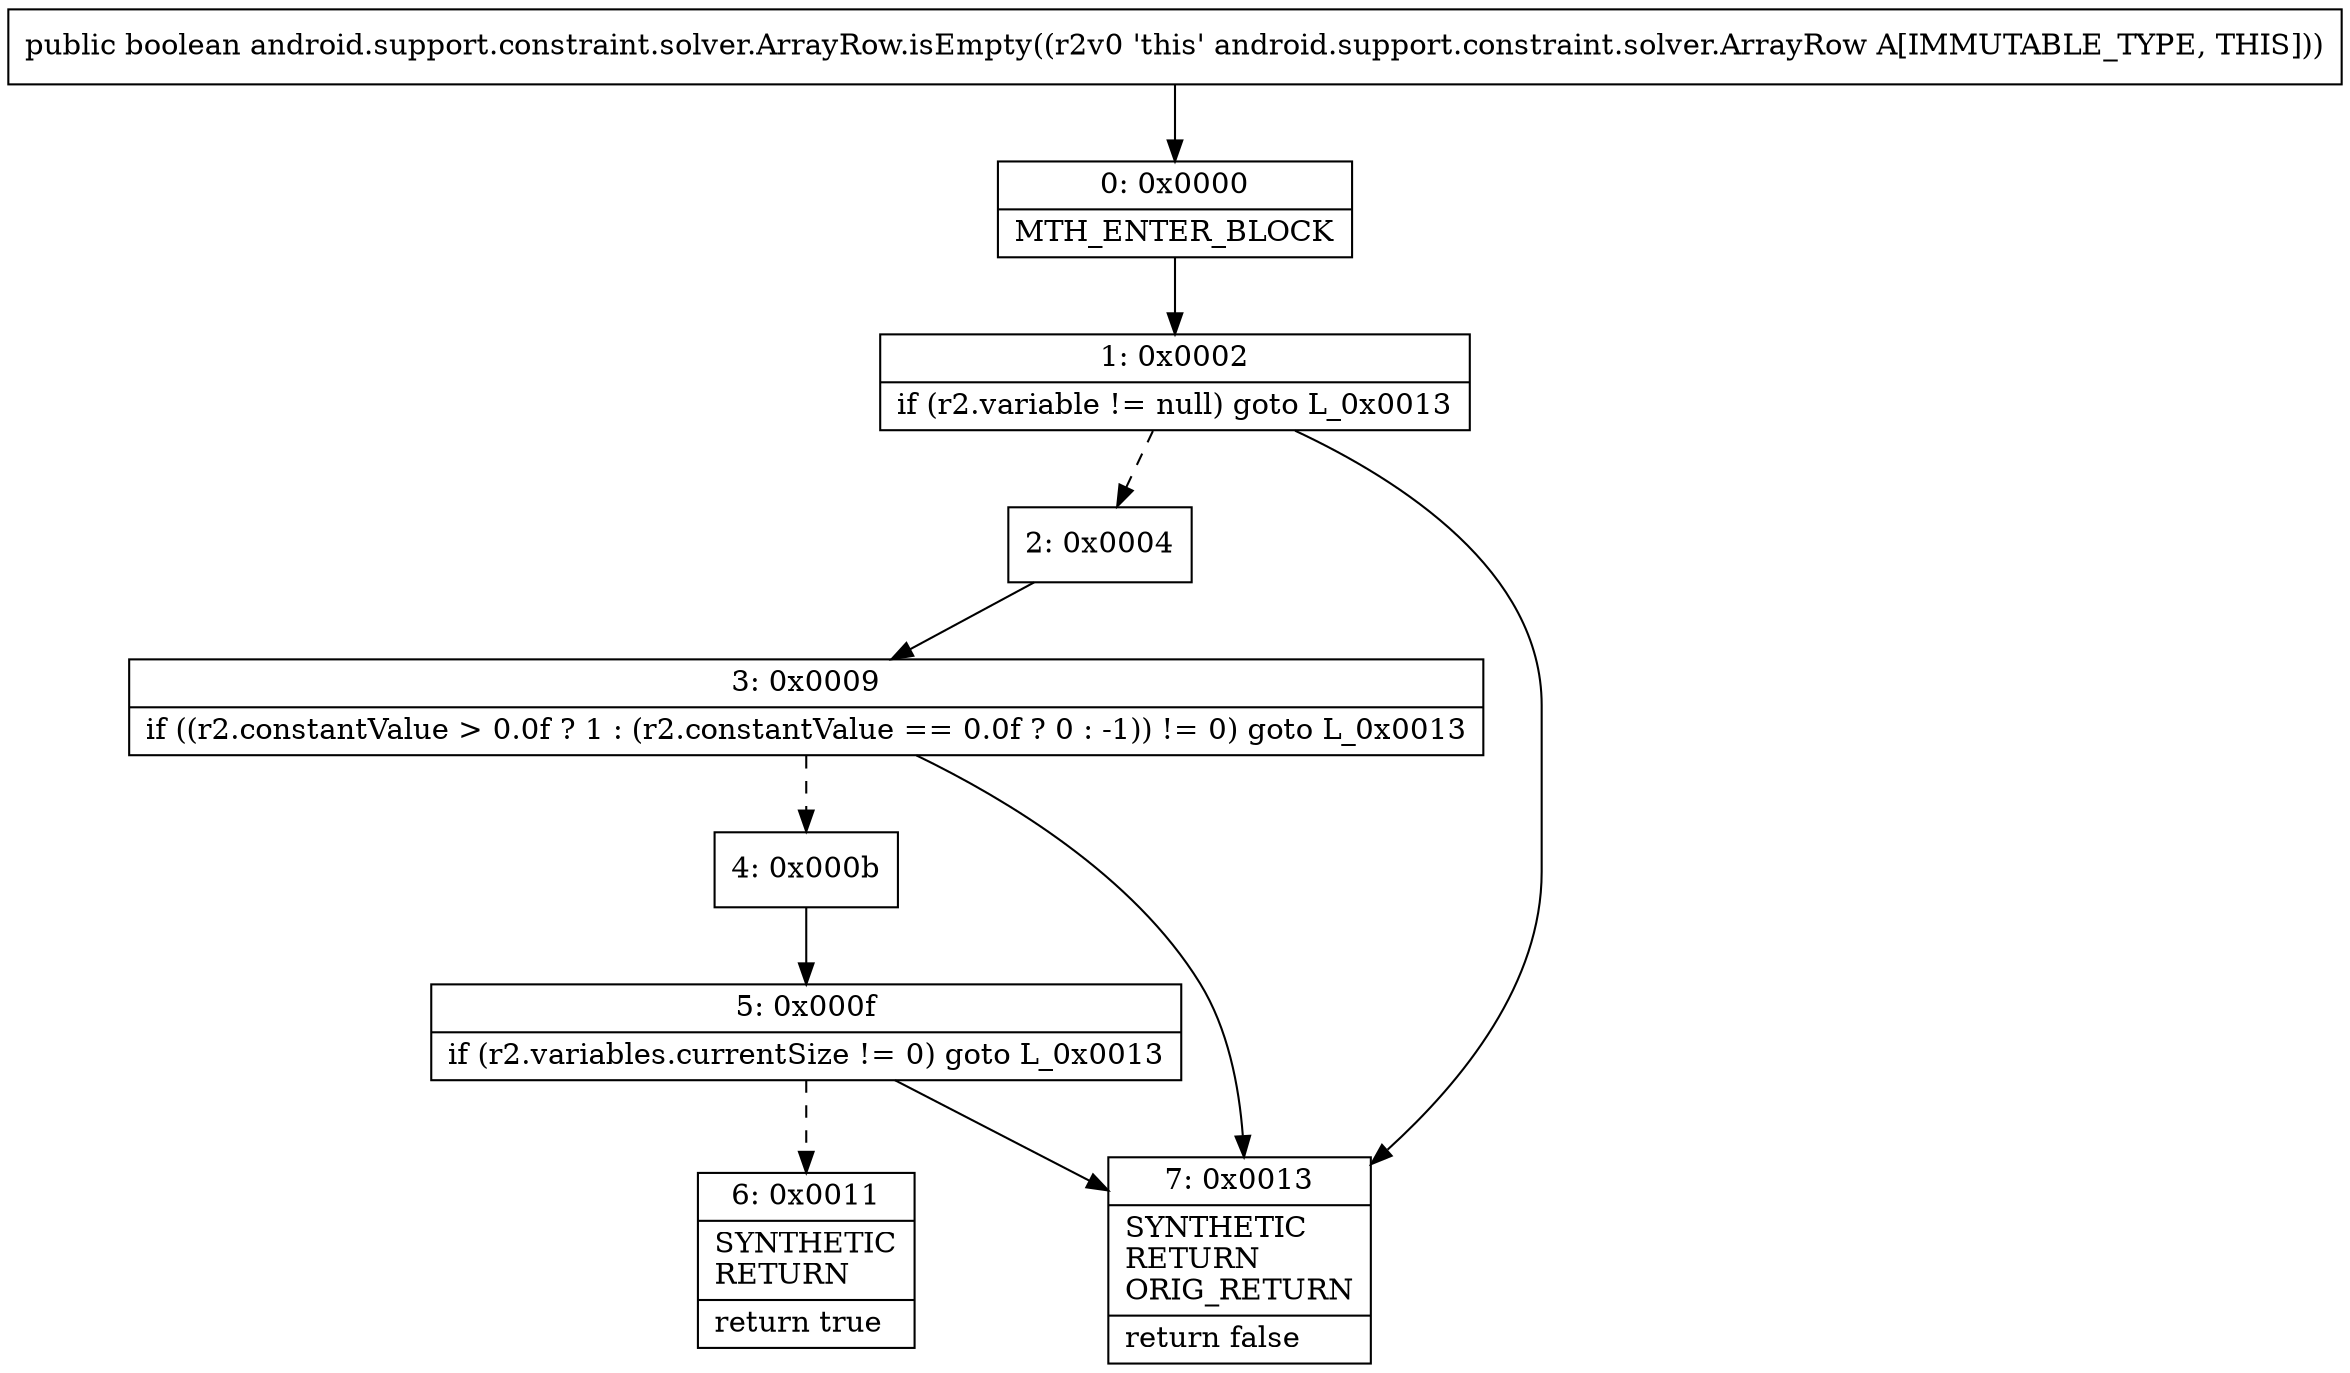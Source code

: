 digraph "CFG forandroid.support.constraint.solver.ArrayRow.isEmpty()Z" {
Node_0 [shape=record,label="{0\:\ 0x0000|MTH_ENTER_BLOCK\l}"];
Node_1 [shape=record,label="{1\:\ 0x0002|if (r2.variable != null) goto L_0x0013\l}"];
Node_2 [shape=record,label="{2\:\ 0x0004}"];
Node_3 [shape=record,label="{3\:\ 0x0009|if ((r2.constantValue \> 0.0f ? 1 : (r2.constantValue == 0.0f ? 0 : \-1)) != 0) goto L_0x0013\l}"];
Node_4 [shape=record,label="{4\:\ 0x000b}"];
Node_5 [shape=record,label="{5\:\ 0x000f|if (r2.variables.currentSize != 0) goto L_0x0013\l}"];
Node_6 [shape=record,label="{6\:\ 0x0011|SYNTHETIC\lRETURN\l|return true\l}"];
Node_7 [shape=record,label="{7\:\ 0x0013|SYNTHETIC\lRETURN\lORIG_RETURN\l|return false\l}"];
MethodNode[shape=record,label="{public boolean android.support.constraint.solver.ArrayRow.isEmpty((r2v0 'this' android.support.constraint.solver.ArrayRow A[IMMUTABLE_TYPE, THIS])) }"];
MethodNode -> Node_0;
Node_0 -> Node_1;
Node_1 -> Node_2[style=dashed];
Node_1 -> Node_7;
Node_2 -> Node_3;
Node_3 -> Node_4[style=dashed];
Node_3 -> Node_7;
Node_4 -> Node_5;
Node_5 -> Node_6[style=dashed];
Node_5 -> Node_7;
}

